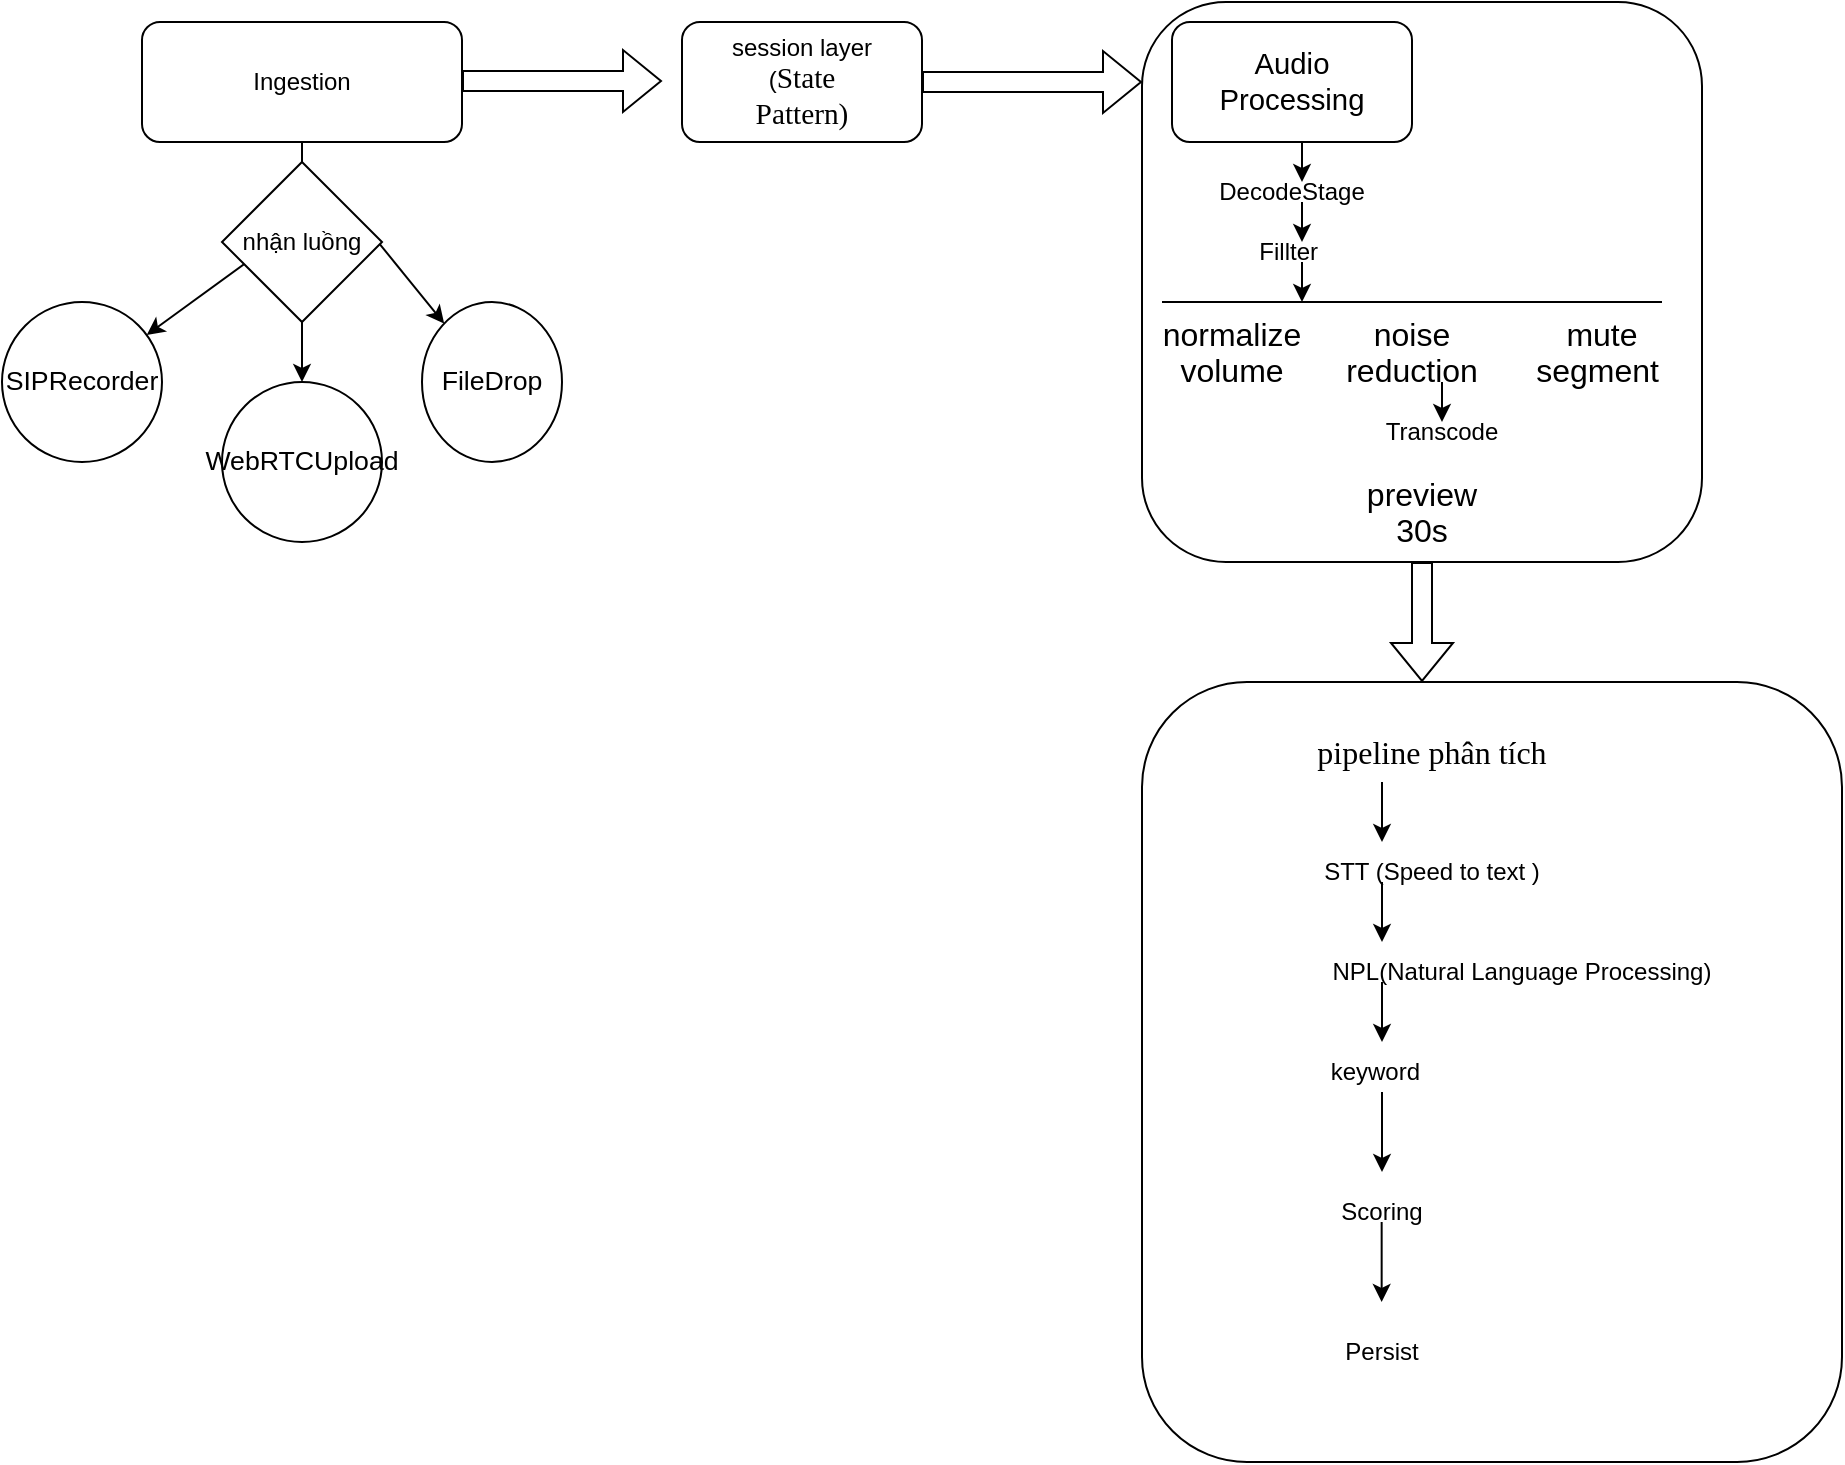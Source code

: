<mxfile version="28.1.1">
  <diagram name="Trang-1" id="oZ52oYvjrc90oJdQxdDQ">
    <mxGraphModel dx="1254" dy="526" grid="1" gridSize="10" guides="1" tooltips="1" connect="1" arrows="1" fold="1" page="1" pageScale="1" pageWidth="827" pageHeight="1169" math="0" shadow="0">
      <root>
        <mxCell id="0" />
        <mxCell id="1" parent="0" />
        <mxCell id="zGxczyXv4zAKZU_s1g3h-1" value="Ingestion" style="rounded=1;whiteSpace=wrap;html=1;" vertex="1" parent="1">
          <mxGeometry x="100" y="10" width="160" height="60" as="geometry" />
        </mxCell>
        <mxCell id="zGxczyXv4zAKZU_s1g3h-2" value="" style="shape=flexArrow;endArrow=classic;html=1;rounded=0;" edge="1" parent="1">
          <mxGeometry width="50" height="50" relative="1" as="geometry">
            <mxPoint x="260" y="39.5" as="sourcePoint" />
            <mxPoint x="360" y="39.5" as="targetPoint" />
          </mxGeometry>
        </mxCell>
        <mxCell id="zGxczyXv4zAKZU_s1g3h-3" value="session layer&lt;div&gt;(&lt;span style=&quot;font-family: Cambria, serif; font-size: 11pt; background-color: transparent; color: light-dark(rgb(0, 0, 0), rgb(255, 255, 255));&quot;&gt;State&lt;br/&gt;Pattern)&lt;/span&gt;&lt;/div&gt;" style="rounded=1;whiteSpace=wrap;html=1;" vertex="1" parent="1">
          <mxGeometry x="370" y="10" width="120" height="60" as="geometry" />
        </mxCell>
        <mxCell id="zGxczyXv4zAKZU_s1g3h-4" value="&lt;span style=&quot;font-size:10.0pt;line-height:107%;&lt;br/&gt;font-family:&amp;quot;Courier New&amp;quot;;mso-fareast-font-family:&amp;quot;Times New Roman&amp;quot;;mso-ansi-language:&lt;br/&gt;EN-US;mso-fareast-language:EN-US;mso-bidi-language:AR-SA&quot;&gt;SIPRecorder&lt;/span&gt;" style="ellipse;whiteSpace=wrap;html=1;" vertex="1" parent="1">
          <mxGeometry x="30" y="150" width="80" height="80" as="geometry" />
        </mxCell>
        <mxCell id="zGxczyXv4zAKZU_s1g3h-5" value="&lt;span style=&quot;font-size:10.0pt;line-height:107%;&lt;br/&gt;font-family:&amp;quot;Courier New&amp;quot;;mso-fareast-font-family:&amp;quot;Times New Roman&amp;quot;;mso-ansi-language:&lt;br/&gt;EN-US;mso-fareast-language:EN-US;mso-bidi-language:AR-SA&quot;&gt;WebRTCUpload&lt;/span&gt;" style="ellipse;whiteSpace=wrap;html=1;" vertex="1" parent="1">
          <mxGeometry x="140" y="190" width="80" height="80" as="geometry" />
        </mxCell>
        <mxCell id="zGxczyXv4zAKZU_s1g3h-6" value="&lt;span style=&quot;font-size:10.0pt;line-height:107%;&lt;br/&gt;font-family:&amp;quot;Courier New&amp;quot;;mso-fareast-font-family:&amp;quot;Times New Roman&amp;quot;;mso-ansi-language:&lt;br/&gt;EN-US;mso-fareast-language:EN-US;mso-bidi-language:AR-SA&quot;&gt;FileDrop&lt;/span&gt;" style="ellipse;whiteSpace=wrap;html=1;" vertex="1" parent="1">
          <mxGeometry x="240" y="150" width="70" height="80" as="geometry" />
        </mxCell>
        <mxCell id="zGxczyXv4zAKZU_s1g3h-7" value="" style="endArrow=classic;html=1;rounded=0;exitX=0.925;exitY=0.438;exitDx=0;exitDy=0;exitPerimeter=0;" edge="1" parent="1" source="zGxczyXv4zAKZU_s1g3h-11" target="zGxczyXv4zAKZU_s1g3h-6">
          <mxGeometry width="50" height="50" relative="1" as="geometry">
            <mxPoint x="210" y="110" as="sourcePoint" />
            <mxPoint x="260" y="60" as="targetPoint" />
          </mxGeometry>
        </mxCell>
        <mxCell id="zGxczyXv4zAKZU_s1g3h-9" value="" style="endArrow=classic;html=1;rounded=0;exitX=0.5;exitY=1;exitDx=0;exitDy=0;entryX=0.5;entryY=0;entryDx=0;entryDy=0;" edge="1" parent="1" target="zGxczyXv4zAKZU_s1g3h-5">
          <mxGeometry width="50" height="50" relative="1" as="geometry">
            <mxPoint x="180" y="70" as="sourcePoint" />
            <mxPoint x="160" y="190" as="targetPoint" />
          </mxGeometry>
        </mxCell>
        <mxCell id="zGxczyXv4zAKZU_s1g3h-10" value="" style="endArrow=classic;html=1;rounded=0;" edge="1" parent="1" target="zGxczyXv4zAKZU_s1g3h-4">
          <mxGeometry width="50" height="50" relative="1" as="geometry">
            <mxPoint x="180" y="110" as="sourcePoint" />
            <mxPoint x="160" y="110" as="targetPoint" />
          </mxGeometry>
        </mxCell>
        <mxCell id="zGxczyXv4zAKZU_s1g3h-11" value="nhận luồng" style="rhombus;whiteSpace=wrap;html=1;" vertex="1" parent="1">
          <mxGeometry x="140" y="80" width="80" height="80" as="geometry" />
        </mxCell>
        <mxCell id="zGxczyXv4zAKZU_s1g3h-12" value="" style="shape=flexArrow;endArrow=classic;html=1;rounded=0;exitX=1;exitY=0.5;exitDx=0;exitDy=0;" edge="1" parent="1" source="zGxczyXv4zAKZU_s1g3h-3">
          <mxGeometry width="50" height="50" relative="1" as="geometry">
            <mxPoint x="530" y="80" as="sourcePoint" />
            <mxPoint x="600" y="40" as="targetPoint" />
          </mxGeometry>
        </mxCell>
        <mxCell id="zGxczyXv4zAKZU_s1g3h-13" value="" style="rounded=1;whiteSpace=wrap;html=1;" vertex="1" parent="1">
          <mxGeometry x="600" width="280" height="280" as="geometry" />
        </mxCell>
        <mxCell id="zGxczyXv4zAKZU_s1g3h-15" value="&lt;span style=&quot;font-size: 14.667px;&quot;&gt;Audio&lt;/span&gt;&lt;br style=&quot;font-size: 14.667px;&quot;&gt;&lt;span style=&quot;font-size: 14.667px;&quot;&gt;Processing&lt;/span&gt;" style="rounded=1;whiteSpace=wrap;html=1;" vertex="1" parent="1">
          <mxGeometry x="615" y="10" width="120" height="60" as="geometry" />
        </mxCell>
        <mxCell id="zGxczyXv4zAKZU_s1g3h-18" value="DecodeStage" style="text;html=1;align=center;verticalAlign=middle;whiteSpace=wrap;rounded=0;" vertex="1" parent="1">
          <mxGeometry x="645" y="80" width="60" height="30" as="geometry" />
        </mxCell>
        <mxCell id="zGxczyXv4zAKZU_s1g3h-19" value="" style="endArrow=classic;html=1;rounded=0;" edge="1" parent="1">
          <mxGeometry width="50" height="50" relative="1" as="geometry">
            <mxPoint x="680" y="70" as="sourcePoint" />
            <mxPoint x="680" y="90" as="targetPoint" />
          </mxGeometry>
        </mxCell>
        <mxCell id="zGxczyXv4zAKZU_s1g3h-20" value="Fillter&amp;nbsp;" style="text;html=1;align=center;verticalAlign=middle;whiteSpace=wrap;rounded=0;" vertex="1" parent="1">
          <mxGeometry x="645" y="110" width="60" height="30" as="geometry" />
        </mxCell>
        <mxCell id="zGxczyXv4zAKZU_s1g3h-21" value="" style="endArrow=classic;html=1;rounded=0;" edge="1" parent="1">
          <mxGeometry width="50" height="50" relative="1" as="geometry">
            <mxPoint x="680" y="100" as="sourcePoint" />
            <mxPoint x="680" y="120" as="targetPoint" />
          </mxGeometry>
        </mxCell>
        <mxCell id="zGxczyXv4zAKZU_s1g3h-22" value="&lt;span style=&quot;font-size:12.0pt;line-height:107%;&lt;br/&gt;font-family:&amp;quot;Times New Roman&amp;quot;,serif;mso-fareast-font-family:&amp;quot;Times New Roman&amp;quot;;&lt;br/&gt;mso-ansi-language:EN-US;mso-fareast-language:EN-US;mso-bidi-language:AR-SA&quot;&gt;normalize&lt;br/&gt;volume&lt;/span&gt;" style="text;html=1;align=center;verticalAlign=middle;whiteSpace=wrap;rounded=0;" vertex="1" parent="1">
          <mxGeometry x="615" y="160" width="60" height="30" as="geometry" />
        </mxCell>
        <mxCell id="zGxczyXv4zAKZU_s1g3h-23" value="&lt;span style=&quot;font-size:12.0pt;line-height:107%;&lt;br/&gt;font-family:&amp;quot;Times New Roman&amp;quot;,serif;mso-fareast-font-family:&amp;quot;Times New Roman&amp;quot;;&lt;br/&gt;mso-ansi-language:EN-US;mso-fareast-language:EN-US;mso-bidi-language:AR-SA&quot;&gt;noise reduction&lt;/span&gt;" style="text;html=1;align=center;verticalAlign=middle;whiteSpace=wrap;rounded=0;" vertex="1" parent="1">
          <mxGeometry x="705" y="160" width="60" height="30" as="geometry" />
        </mxCell>
        <mxCell id="zGxczyXv4zAKZU_s1g3h-24" value="&lt;span style=&quot;font-size:12.0pt;line-height:107%;&lt;br/&gt;font-family:&amp;quot;Times New Roman&amp;quot;,serif;mso-fareast-font-family:&amp;quot;Times New Roman&amp;quot;;&lt;br/&gt;mso-ansi-language:EN-US;mso-fareast-language:EN-US;mso-bidi-language:AR-SA&quot;&gt;mute&lt;br/&gt;segment&amp;nbsp;&lt;/span&gt;" style="text;html=1;align=center;verticalAlign=middle;whiteSpace=wrap;rounded=0;" vertex="1" parent="1">
          <mxGeometry x="800" y="160" width="60" height="30" as="geometry" />
        </mxCell>
        <mxCell id="zGxczyXv4zAKZU_s1g3h-25" value="" style="endArrow=classic;html=1;rounded=0;" edge="1" parent="1">
          <mxGeometry width="50" height="50" relative="1" as="geometry">
            <mxPoint x="680" y="130" as="sourcePoint" />
            <mxPoint x="680" y="150" as="targetPoint" />
          </mxGeometry>
        </mxCell>
        <mxCell id="zGxczyXv4zAKZU_s1g3h-27" value="" style="endArrow=none;html=1;rounded=0;" edge="1" parent="1">
          <mxGeometry width="50" height="50" relative="1" as="geometry">
            <mxPoint x="610" y="150" as="sourcePoint" />
            <mxPoint x="860" y="150" as="targetPoint" />
          </mxGeometry>
        </mxCell>
        <mxCell id="zGxczyXv4zAKZU_s1g3h-29" value="" style="endArrow=classic;html=1;rounded=0;" edge="1" parent="1">
          <mxGeometry width="50" height="50" relative="1" as="geometry">
            <mxPoint x="750" y="190" as="sourcePoint" />
            <mxPoint x="750" y="210" as="targetPoint" />
          </mxGeometry>
        </mxCell>
        <mxCell id="zGxczyXv4zAKZU_s1g3h-30" value="Transcode" style="text;html=1;align=center;verticalAlign=middle;whiteSpace=wrap;rounded=0;" vertex="1" parent="1">
          <mxGeometry x="720" y="200" width="60" height="30" as="geometry" />
        </mxCell>
        <mxCell id="zGxczyXv4zAKZU_s1g3h-32" value="&lt;span style=&quot;font-size: 12pt; line-height: 107%;&quot;&gt;preview&lt;br&gt;30s&lt;/span&gt;" style="text;html=1;align=center;verticalAlign=middle;whiteSpace=wrap;rounded=0;" vertex="1" parent="1">
          <mxGeometry x="710" y="240" width="60" height="30" as="geometry" />
        </mxCell>
        <mxCell id="zGxczyXv4zAKZU_s1g3h-33" value="" style="shape=flexArrow;endArrow=classic;html=1;rounded=0;exitX=0.5;exitY=1;exitDx=0;exitDy=0;" edge="1" parent="1" source="zGxczyXv4zAKZU_s1g3h-13">
          <mxGeometry width="50" height="50" relative="1" as="geometry">
            <mxPoint x="700" y="370" as="sourcePoint" />
            <mxPoint x="740" y="340" as="targetPoint" />
          </mxGeometry>
        </mxCell>
        <mxCell id="zGxczyXv4zAKZU_s1g3h-34" value="" style="rounded=1;whiteSpace=wrap;html=1;" vertex="1" parent="1">
          <mxGeometry x="600" y="340" width="350" height="390" as="geometry" />
        </mxCell>
        <mxCell id="zGxczyXv4zAKZU_s1g3h-35" value="&lt;div&gt;&lt;font face=&quot;Times New Roman, serif&quot;&gt;&lt;span style=&quot;font-size: 16px;&quot;&gt;pipeline phân tích&lt;/span&gt;&lt;/font&gt;&lt;/div&gt;" style="text;html=1;align=center;verticalAlign=middle;whiteSpace=wrap;rounded=0;" vertex="1" parent="1">
          <mxGeometry x="670" y="350" width="150" height="50" as="geometry" />
        </mxCell>
        <mxCell id="zGxczyXv4zAKZU_s1g3h-36" value="" style="endArrow=classic;html=1;rounded=0;" edge="1" parent="1">
          <mxGeometry width="50" height="50" relative="1" as="geometry">
            <mxPoint x="720" y="390" as="sourcePoint" />
            <mxPoint x="720" y="420" as="targetPoint" />
          </mxGeometry>
        </mxCell>
        <mxCell id="zGxczyXv4zAKZU_s1g3h-37" value="STT (Speed to text )" style="text;html=1;align=center;verticalAlign=middle;whiteSpace=wrap;rounded=0;" vertex="1" parent="1">
          <mxGeometry x="690" y="420" width="110" height="30" as="geometry" />
        </mxCell>
        <mxCell id="zGxczyXv4zAKZU_s1g3h-38" value="" style="endArrow=classic;html=1;rounded=0;" edge="1" parent="1">
          <mxGeometry width="50" height="50" relative="1" as="geometry">
            <mxPoint x="720" y="440" as="sourcePoint" />
            <mxPoint x="720" y="470" as="targetPoint" />
          </mxGeometry>
        </mxCell>
        <mxCell id="zGxczyXv4zAKZU_s1g3h-39" value="NPL(Natural Language Processing)" style="text;html=1;align=center;verticalAlign=middle;whiteSpace=wrap;rounded=0;" vertex="1" parent="1">
          <mxGeometry x="690" y="470" width="200" height="30" as="geometry" />
        </mxCell>
        <mxCell id="zGxczyXv4zAKZU_s1g3h-41" value="" style="endArrow=classic;html=1;rounded=0;" edge="1" parent="1">
          <mxGeometry width="50" height="50" relative="1" as="geometry">
            <mxPoint x="720" y="490" as="sourcePoint" />
            <mxPoint x="720" y="520" as="targetPoint" />
          </mxGeometry>
        </mxCell>
        <mxCell id="zGxczyXv4zAKZU_s1g3h-42" value="keyword&amp;nbsp;&amp;nbsp;" style="text;html=1;align=center;verticalAlign=middle;whiteSpace=wrap;rounded=0;" vertex="1" parent="1">
          <mxGeometry x="690" y="520" width="60" height="30" as="geometry" />
        </mxCell>
        <mxCell id="zGxczyXv4zAKZU_s1g3h-43" value="" style="endArrow=classic;html=1;rounded=0;" edge="1" parent="1">
          <mxGeometry width="50" height="50" relative="1" as="geometry">
            <mxPoint x="720" y="545" as="sourcePoint" />
            <mxPoint x="720" y="585" as="targetPoint" />
          </mxGeometry>
        </mxCell>
        <mxCell id="zGxczyXv4zAKZU_s1g3h-44" value="Scoring" style="text;html=1;align=center;verticalAlign=middle;whiteSpace=wrap;rounded=0;" vertex="1" parent="1">
          <mxGeometry x="690" y="590" width="60" height="30" as="geometry" />
        </mxCell>
        <mxCell id="zGxczyXv4zAKZU_s1g3h-45" value="" style="endArrow=classic;html=1;rounded=0;" edge="1" parent="1">
          <mxGeometry width="50" height="50" relative="1" as="geometry">
            <mxPoint x="719.83" y="610" as="sourcePoint" />
            <mxPoint x="719.83" y="650" as="targetPoint" />
          </mxGeometry>
        </mxCell>
        <mxCell id="zGxczyXv4zAKZU_s1g3h-46" value="Persist" style="text;html=1;align=center;verticalAlign=middle;whiteSpace=wrap;rounded=0;" vertex="1" parent="1">
          <mxGeometry x="690" y="660" width="60" height="30" as="geometry" />
        </mxCell>
      </root>
    </mxGraphModel>
  </diagram>
</mxfile>
